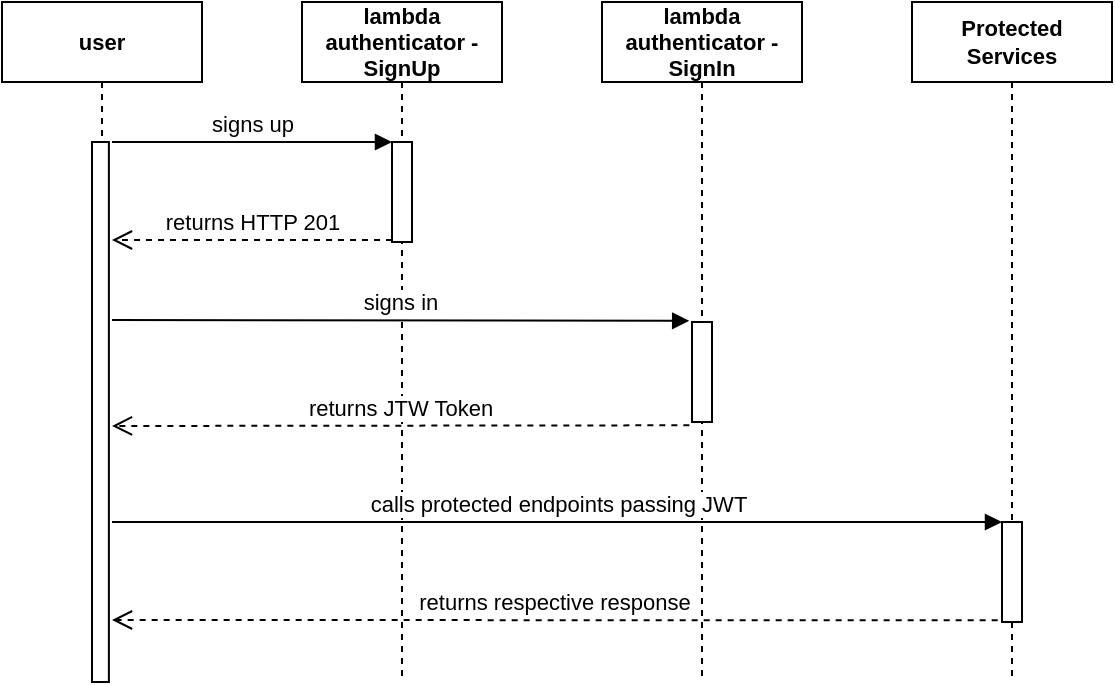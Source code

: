<mxfile version="18.0.3" type="google"><diagram id="QwUmlK-qL2GzNQKjwyHz" name="Page-1"><mxGraphModel grid="1" page="1" gridSize="10" guides="1" tooltips="1" connect="1" arrows="1" fold="1" pageScale="1" pageWidth="827" pageHeight="1169" math="0" shadow="0"><root><mxCell id="0"/><mxCell id="1" parent="0"/><mxCell id="yzw5Y0IKApp8GuYVx78f-16" value="&lt;span style=&quot;font-weight: 700;&quot;&gt;lambda authenticator -&lt;/span&gt;&lt;br style=&quot;padding: 0px; margin: 0px; font-weight: 700;&quot;&gt;&lt;span style=&quot;font-weight: 700;&quot;&gt;SignIn&lt;/span&gt;" style="shape=umlLifeline;perimeter=lifelinePerimeter;whiteSpace=wrap;html=1;container=1;collapsible=0;recursiveResize=0;outlineConnect=0;fontSize=11;" vertex="1" parent="1"><mxGeometry x="430" y="170" width="100" height="340" as="geometry"/></mxCell><mxCell id="yzw5Y0IKApp8GuYVx78f-15" value="&lt;span style=&quot;font-weight: 700;&quot;&gt;user&lt;/span&gt;" style="shape=umlLifeline;perimeter=lifelinePerimeter;whiteSpace=wrap;html=1;container=1;collapsible=0;recursiveResize=0;outlineConnect=0;fontSize=11;" vertex="1" parent="1"><mxGeometry x="130" y="170" width="100" height="340" as="geometry"/></mxCell><mxCell id="yzw5Y0IKApp8GuYVx78f-14" value="&lt;span style=&quot;font-weight: 700;&quot;&gt;lambda authenticator -&lt;/span&gt;&lt;br style=&quot;padding: 0px; margin: 0px; font-weight: 700;&quot;&gt;&lt;span style=&quot;font-weight: 700;&quot;&gt;SignUp&lt;/span&gt;" style="shape=umlLifeline;perimeter=lifelinePerimeter;whiteSpace=wrap;html=1;container=1;collapsible=0;recursiveResize=0;outlineConnect=0;fontSize=11;" vertex="1" parent="1"><mxGeometry x="280" y="170" width="100" height="340" as="geometry"/></mxCell><mxCell id="yzw5Y0IKApp8GuYVx78f-1" value="" style="html=1;points=[];perimeter=orthogonalPerimeter;" vertex="1" parent="1"><mxGeometry x="175" y="240" width="8.44" height="270" as="geometry"/></mxCell><mxCell id="yzw5Y0IKApp8GuYVx78f-4" value="" style="html=1;points=[];perimeter=orthogonalPerimeter;" vertex="1" parent="1"><mxGeometry x="325" y="240" width="10" height="50" as="geometry"/></mxCell><mxCell id="yzw5Y0IKApp8GuYVx78f-8" value="signs up" style="html=1;verticalAlign=bottom;endArrow=block;rounded=0;" edge="1" parent="1"><mxGeometry width="80" relative="1" as="geometry"><mxPoint x="185" y="240" as="sourcePoint"/><mxPoint x="325" y="240" as="targetPoint"/></mxGeometry></mxCell><mxCell id="yzw5Y0IKApp8GuYVx78f-9" value="returns HTTP 201" style="html=1;verticalAlign=bottom;endArrow=open;dashed=1;endSize=8;rounded=0;" edge="1" parent="1"><mxGeometry relative="1" as="geometry"><mxPoint x="325" y="289" as="sourcePoint"/><mxPoint x="185" y="289" as="targetPoint"/></mxGeometry></mxCell><mxCell id="yzw5Y0IKApp8GuYVx78f-10" value="signs in" style="html=1;verticalAlign=bottom;endArrow=block;rounded=0;entryX=-0.14;entryY=-0.012;entryDx=0;entryDy=0;entryPerimeter=0;" edge="1" parent="1" target="yzw5Y0IKApp8GuYVx78f-11"><mxGeometry width="80" relative="1" as="geometry"><mxPoint x="185" y="329" as="sourcePoint"/><mxPoint x="475" y="350" as="targetPoint"/></mxGeometry></mxCell><mxCell id="yzw5Y0IKApp8GuYVx78f-11" value="" style="html=1;points=[];perimeter=orthogonalPerimeter;" vertex="1" parent="1"><mxGeometry x="475" y="330" width="10" height="50" as="geometry"/></mxCell><mxCell id="yzw5Y0IKApp8GuYVx78f-12" value="returns JTW Token" style="html=1;verticalAlign=bottom;endArrow=open;dashed=1;endSize=8;rounded=0;fontSize=11;exitX=-0.133;exitY=1.033;exitDx=0;exitDy=0;exitPerimeter=0;" edge="1" parent="1" source="yzw5Y0IKApp8GuYVx78f-11"><mxGeometry relative="1" as="geometry"><mxPoint x="515" y="370" as="sourcePoint"/><mxPoint x="185" y="382" as="targetPoint"/></mxGeometry></mxCell><mxCell id="yzw5Y0IKApp8GuYVx78f-17" value="&lt;b&gt;Protected Services&lt;/b&gt;" style="shape=umlLifeline;perimeter=lifelinePerimeter;whiteSpace=wrap;html=1;container=1;collapsible=0;recursiveResize=0;outlineConnect=0;fontSize=11;" vertex="1" parent="1"><mxGeometry x="585" y="170" width="100" height="340" as="geometry"/></mxCell><mxCell id="yzw5Y0IKApp8GuYVx78f-18" value="" style="html=1;points=[];perimeter=orthogonalPerimeter;" vertex="1" parent="yzw5Y0IKApp8GuYVx78f-17"><mxGeometry x="45" y="260" width="10" height="50" as="geometry"/></mxCell><mxCell id="yzw5Y0IKApp8GuYVx78f-19" value="calls protected endpoints passing JWT" style="html=1;verticalAlign=bottom;endArrow=block;rounded=0;entryX=0;entryY=0;entryDx=0;entryDy=0;entryPerimeter=0;" edge="1" parent="1" target="yzw5Y0IKApp8GuYVx78f-18"><mxGeometry width="80" relative="1" as="geometry"><mxPoint x="185" y="430" as="sourcePoint"/><mxPoint x="483.6" y="339.4" as="targetPoint"/></mxGeometry></mxCell><mxCell id="yzw5Y0IKApp8GuYVx78f-21" value="returns respective response" style="html=1;verticalAlign=bottom;endArrow=open;dashed=1;endSize=8;rounded=0;fontSize=11;exitX=-0.217;exitY=0.983;exitDx=0;exitDy=0;exitPerimeter=0;" edge="1" parent="1" source="yzw5Y0IKApp8GuYVx78f-18"><mxGeometry relative="1" as="geometry"><mxPoint x="483.67" y="391.65" as="sourcePoint"/><mxPoint x="185" y="479" as="targetPoint"/></mxGeometry></mxCell></root></mxGraphModel></diagram></mxfile>